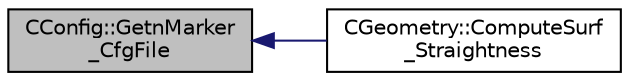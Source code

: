 digraph "CConfig::GetnMarker_CfgFile"
{
  edge [fontname="Helvetica",fontsize="10",labelfontname="Helvetica",labelfontsize="10"];
  node [fontname="Helvetica",fontsize="10",shape=record];
  rankdir="LR";
  Node8953 [label="CConfig::GetnMarker\l_CfgFile",height=0.2,width=0.4,color="black", fillcolor="grey75", style="filled", fontcolor="black"];
  Node8953 -> Node8954 [dir="back",color="midnightblue",fontsize="10",style="solid",fontname="Helvetica"];
  Node8954 [label="CGeometry::ComputeSurf\l_Straightness",height=0.2,width=0.4,color="black", fillcolor="white", style="filled",URL="$class_c_geometry.html#a6bc723ce56a9b77630c7ef7e54eff98c",tooltip="Check if a boundary is straight(2D) / plane(3D) for EULER_WALL and SYMMETRY_PLANE only and store the ..."];
}

